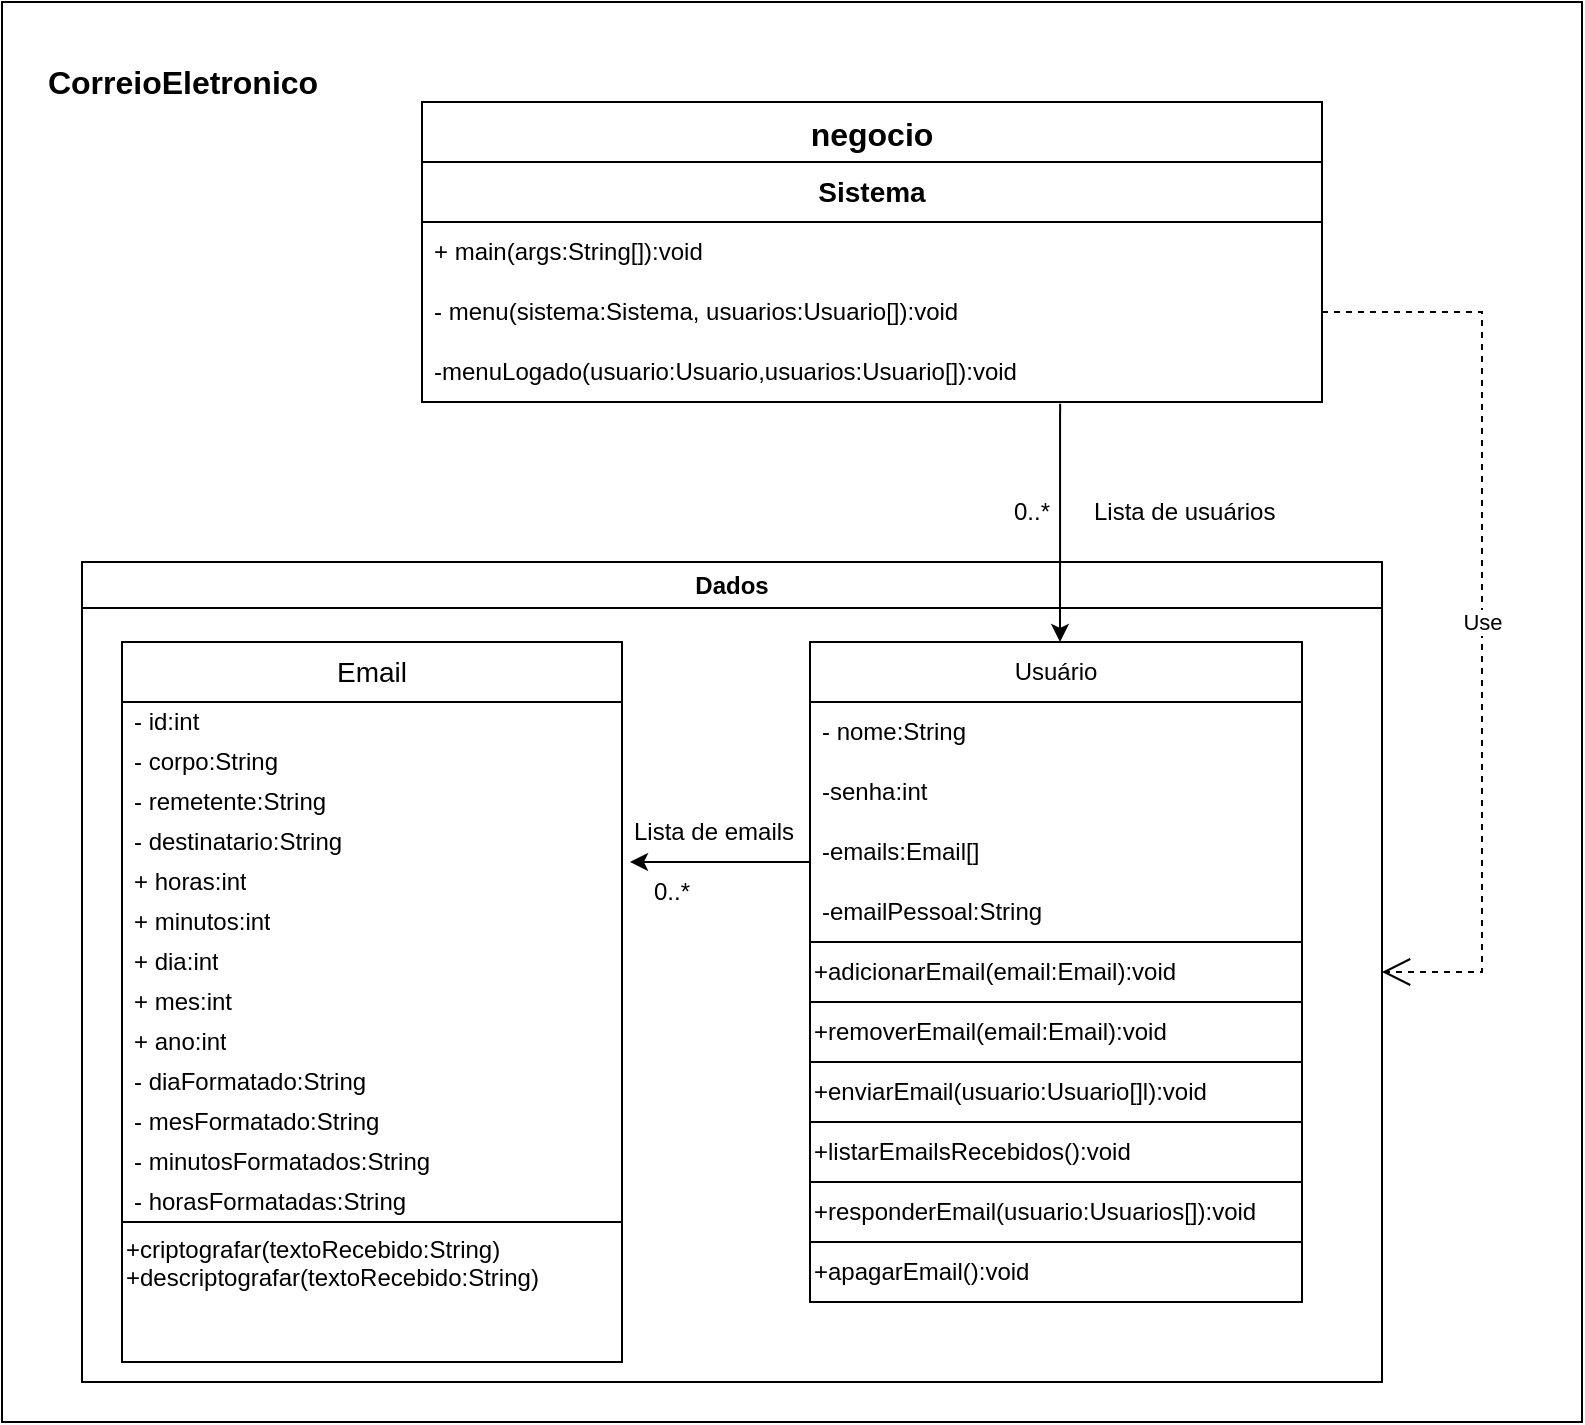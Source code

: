<mxfile version="21.7.5" type="github">
  <diagram id="C5RBs43oDa-KdzZeNtuy" name="Page-1">
    <mxGraphModel dx="1222" dy="1818" grid="1" gridSize="10" guides="1" tooltips="1" connect="1" arrows="1" fold="1" page="1" pageScale="1" pageWidth="827" pageHeight="1169" math="0" shadow="0">
      <root>
        <mxCell id="WIyWlLk6GJQsqaUBKTNV-0" />
        <mxCell id="WIyWlLk6GJQsqaUBKTNV-1" parent="WIyWlLk6GJQsqaUBKTNV-0" />
        <mxCell id="60VfZejcQFn0Bpj_5KVj-0" value="" style="rounded=0;whiteSpace=wrap;html=1;" parent="WIyWlLk6GJQsqaUBKTNV-1" vertex="1">
          <mxGeometry x="10" y="-80" width="790" height="710" as="geometry" />
        </mxCell>
        <mxCell id="60VfZejcQFn0Bpj_5KVj-1" value="negocio" style="rounded=0;whiteSpace=wrap;html=1;align=center;fontStyle=1;horizontal=1;verticalAlign=top;fontSize=16;" parent="WIyWlLk6GJQsqaUBKTNV-1" vertex="1">
          <mxGeometry x="220" y="-30" width="450" height="150" as="geometry" />
        </mxCell>
        <mxCell id="60VfZejcQFn0Bpj_5KVj-4" value="Sistema" style="swimlane;fontStyle=1;childLayout=stackLayout;horizontal=1;startSize=30;horizontalStack=0;resizeParent=1;resizeParentMax=0;resizeLast=0;collapsible=1;marginBottom=0;whiteSpace=wrap;html=1;fontSize=14;" parent="WIyWlLk6GJQsqaUBKTNV-1" vertex="1">
          <mxGeometry x="220" width="450" height="120" as="geometry" />
        </mxCell>
        <mxCell id="60VfZejcQFn0Bpj_5KVj-5" value="+ main(args:String[]):void" style="text;strokeColor=none;fillColor=none;align=left;verticalAlign=middle;spacingLeft=4;spacingRight=4;overflow=hidden;points=[[0,0.5],[1,0.5]];portConstraint=eastwest;rotatable=0;whiteSpace=wrap;html=1;" parent="60VfZejcQFn0Bpj_5KVj-4" vertex="1">
          <mxGeometry y="30" width="450" height="30" as="geometry" />
        </mxCell>
        <mxCell id="60VfZejcQFn0Bpj_5KVj-6" value="- menu(sistema:Sistema, usuarios:Usuario[]):void" style="text;strokeColor=none;fillColor=none;align=left;verticalAlign=middle;spacingLeft=4;spacingRight=4;overflow=hidden;points=[[0,0.5],[1,0.5]];portConstraint=eastwest;rotatable=0;whiteSpace=wrap;html=1;" parent="60VfZejcQFn0Bpj_5KVj-4" vertex="1">
          <mxGeometry y="60" width="450" height="30" as="geometry" />
        </mxCell>
        <mxCell id="60VfZejcQFn0Bpj_5KVj-7" value="-menuLogado(usuario:Usuario,usuarios:Usuario[]):void" style="text;strokeColor=none;fillColor=none;align=left;verticalAlign=middle;spacingLeft=4;spacingRight=4;overflow=hidden;points=[[0,0.5],[1,0.5]];portConstraint=eastwest;rotatable=0;whiteSpace=wrap;html=1;" parent="60VfZejcQFn0Bpj_5KVj-4" vertex="1">
          <mxGeometry y="90" width="450" height="30" as="geometry" />
        </mxCell>
        <mxCell id="60VfZejcQFn0Bpj_5KVj-8" value="CorreioEletronico" style="text;strokeColor=none;fillColor=none;html=1;fontSize=16;fontStyle=1;verticalAlign=middle;align=center;movable=0;resizable=0;rotatable=0;deletable=0;editable=0;locked=1;connectable=0;" parent="WIyWlLk6GJQsqaUBKTNV-1" vertex="1">
          <mxGeometry x="50" y="-60" width="100" height="40" as="geometry" />
        </mxCell>
        <mxCell id="60VfZejcQFn0Bpj_5KVj-14" value="Dados" style="swimlane;whiteSpace=wrap;html=1;" parent="WIyWlLk6GJQsqaUBKTNV-1" vertex="1">
          <mxGeometry x="50" y="200" width="650" height="410" as="geometry" />
        </mxCell>
        <mxCell id="KHcE3V1A1qtGc2He-jm_-17" value="Email" style="swimlane;fontStyle=0;childLayout=stackLayout;horizontal=1;startSize=30;horizontalStack=0;resizeParent=1;resizeParentMax=0;resizeLast=0;collapsible=1;marginBottom=0;whiteSpace=wrap;html=1;fontSize=14;" vertex="1" parent="60VfZejcQFn0Bpj_5KVj-14">
          <mxGeometry x="20" y="40" width="250" height="290" as="geometry" />
        </mxCell>
        <mxCell id="KHcE3V1A1qtGc2He-jm_-18" value="- id:int" style="text;strokeColor=none;fillColor=none;align=left;verticalAlign=middle;spacingLeft=4;spacingRight=4;overflow=hidden;points=[[0,0.5],[1,0.5]];portConstraint=eastwest;rotatable=0;whiteSpace=wrap;html=1;spacing=2;" vertex="1" parent="KHcE3V1A1qtGc2He-jm_-17">
          <mxGeometry y="30" width="250" height="20" as="geometry" />
        </mxCell>
        <mxCell id="KHcE3V1A1qtGc2He-jm_-22" value="- corpo:String" style="text;strokeColor=none;fillColor=none;align=left;verticalAlign=middle;spacingLeft=4;spacingRight=4;overflow=hidden;points=[[0,0.5],[1,0.5]];portConstraint=eastwest;rotatable=0;whiteSpace=wrap;html=1;spacing=2;" vertex="1" parent="KHcE3V1A1qtGc2He-jm_-17">
          <mxGeometry y="50" width="250" height="20" as="geometry" />
        </mxCell>
        <mxCell id="KHcE3V1A1qtGc2He-jm_-21" value="- remetente:String" style="text;strokeColor=none;fillColor=none;align=left;verticalAlign=middle;spacingLeft=4;spacingRight=4;overflow=hidden;points=[[0,0.5],[1,0.5]];portConstraint=eastwest;rotatable=0;whiteSpace=wrap;html=1;spacing=2;" vertex="1" parent="KHcE3V1A1qtGc2He-jm_-17">
          <mxGeometry y="70" width="250" height="20" as="geometry" />
        </mxCell>
        <mxCell id="KHcE3V1A1qtGc2He-jm_-23" value="- destinatario:String" style="text;strokeColor=none;fillColor=none;align=left;verticalAlign=middle;spacingLeft=4;spacingRight=4;overflow=hidden;points=[[0,0.5],[1,0.5]];portConstraint=eastwest;rotatable=0;whiteSpace=wrap;html=1;spacing=2;" vertex="1" parent="KHcE3V1A1qtGc2He-jm_-17">
          <mxGeometry y="90" width="250" height="20" as="geometry" />
        </mxCell>
        <mxCell id="KHcE3V1A1qtGc2He-jm_-24" value="+ horas:int" style="text;strokeColor=none;fillColor=none;align=left;verticalAlign=middle;spacingLeft=4;spacingRight=4;overflow=hidden;points=[[0,0.5],[1,0.5]];portConstraint=eastwest;rotatable=0;whiteSpace=wrap;html=1;spacing=2;" vertex="1" parent="KHcE3V1A1qtGc2He-jm_-17">
          <mxGeometry y="110" width="250" height="20" as="geometry" />
        </mxCell>
        <mxCell id="KHcE3V1A1qtGc2He-jm_-25" value="+ minutos:int" style="text;strokeColor=none;fillColor=none;align=left;verticalAlign=middle;spacingLeft=4;spacingRight=4;overflow=hidden;points=[[0,0.5],[1,0.5]];portConstraint=eastwest;rotatable=0;whiteSpace=wrap;html=1;spacing=2;" vertex="1" parent="KHcE3V1A1qtGc2He-jm_-17">
          <mxGeometry y="130" width="250" height="20" as="geometry" />
        </mxCell>
        <mxCell id="KHcE3V1A1qtGc2He-jm_-26" value="+ dia:int" style="text;strokeColor=none;fillColor=none;align=left;verticalAlign=middle;spacingLeft=4;spacingRight=4;overflow=hidden;points=[[0,0.5],[1,0.5]];portConstraint=eastwest;rotatable=0;whiteSpace=wrap;html=1;spacing=2;" vertex="1" parent="KHcE3V1A1qtGc2He-jm_-17">
          <mxGeometry y="150" width="250" height="20" as="geometry" />
        </mxCell>
        <mxCell id="KHcE3V1A1qtGc2He-jm_-27" value="+ mes:int" style="text;strokeColor=none;fillColor=none;align=left;verticalAlign=middle;spacingLeft=4;spacingRight=4;overflow=hidden;points=[[0,0.5],[1,0.5]];portConstraint=eastwest;rotatable=0;whiteSpace=wrap;html=1;spacing=2;" vertex="1" parent="KHcE3V1A1qtGc2He-jm_-17">
          <mxGeometry y="170" width="250" height="20" as="geometry" />
        </mxCell>
        <mxCell id="KHcE3V1A1qtGc2He-jm_-28" value="+ ano:int" style="text;strokeColor=none;fillColor=none;align=left;verticalAlign=middle;spacingLeft=4;spacingRight=4;overflow=hidden;points=[[0,0.5],[1,0.5]];portConstraint=eastwest;rotatable=0;whiteSpace=wrap;html=1;spacing=2;" vertex="1" parent="KHcE3V1A1qtGc2He-jm_-17">
          <mxGeometry y="190" width="250" height="20" as="geometry" />
        </mxCell>
        <mxCell id="KHcE3V1A1qtGc2He-jm_-30" value="- diaFormatado:String" style="text;strokeColor=none;fillColor=none;align=left;verticalAlign=middle;spacingLeft=4;spacingRight=4;overflow=hidden;points=[[0,0.5],[1,0.5]];portConstraint=eastwest;rotatable=0;whiteSpace=wrap;html=1;spacing=2;" vertex="1" parent="KHcE3V1A1qtGc2He-jm_-17">
          <mxGeometry y="210" width="250" height="20" as="geometry" />
        </mxCell>
        <mxCell id="KHcE3V1A1qtGc2He-jm_-31" value="- mesFormatado:String" style="text;strokeColor=none;fillColor=none;align=left;verticalAlign=middle;spacingLeft=4;spacingRight=4;overflow=hidden;points=[[0,0.5],[1,0.5]];portConstraint=eastwest;rotatable=0;whiteSpace=wrap;html=1;spacing=2;" vertex="1" parent="KHcE3V1A1qtGc2He-jm_-17">
          <mxGeometry y="230" width="250" height="20" as="geometry" />
        </mxCell>
        <mxCell id="KHcE3V1A1qtGc2He-jm_-34" value="- minutosFormatados:String" style="text;strokeColor=none;fillColor=none;align=left;verticalAlign=middle;spacingLeft=4;spacingRight=4;overflow=hidden;points=[[0,0.5],[1,0.5]];portConstraint=eastwest;rotatable=0;whiteSpace=wrap;html=1;spacing=2;" vertex="1" parent="KHcE3V1A1qtGc2He-jm_-17">
          <mxGeometry y="250" width="250" height="20" as="geometry" />
        </mxCell>
        <mxCell id="KHcE3V1A1qtGc2He-jm_-33" value="- horasFormatadas:String" style="text;strokeColor=none;fillColor=none;align=left;verticalAlign=middle;spacingLeft=4;spacingRight=4;overflow=hidden;points=[[0,0.5],[1,0.5]];portConstraint=eastwest;rotatable=0;whiteSpace=wrap;html=1;spacing=2;" vertex="1" parent="KHcE3V1A1qtGc2He-jm_-17">
          <mxGeometry y="270" width="250" height="20" as="geometry" />
        </mxCell>
        <mxCell id="KHcE3V1A1qtGc2He-jm_-39" value="" style="endArrow=classic;html=1;rounded=0;" edge="1" parent="60VfZejcQFn0Bpj_5KVj-14">
          <mxGeometry width="50" height="50" relative="1" as="geometry">
            <mxPoint x="364" y="150" as="sourcePoint" />
            <mxPoint x="274" y="150" as="targetPoint" />
            <Array as="points" />
          </mxGeometry>
        </mxCell>
        <mxCell id="KHcE3V1A1qtGc2He-jm_-40" value="Lista de emails" style="text;strokeColor=none;fillColor=none;align=left;verticalAlign=middle;spacingLeft=4;spacingRight=4;overflow=hidden;points=[[0,0.5],[1,0.5]];portConstraint=eastwest;rotatable=0;whiteSpace=wrap;html=1;" vertex="1" parent="60VfZejcQFn0Bpj_5KVj-14">
          <mxGeometry x="270" y="120" width="110" height="30" as="geometry" />
        </mxCell>
        <mxCell id="KHcE3V1A1qtGc2He-jm_-41" value="0..*" style="text;strokeColor=none;fillColor=none;align=left;verticalAlign=middle;spacingLeft=4;spacingRight=4;overflow=hidden;points=[[0,0.5],[1,0.5]];portConstraint=eastwest;rotatable=0;whiteSpace=wrap;html=1;" vertex="1" parent="60VfZejcQFn0Bpj_5KVj-14">
          <mxGeometry x="280" y="150" width="110" height="30" as="geometry" />
        </mxCell>
        <mxCell id="KHcE3V1A1qtGc2He-jm_-2" value="Usuário" style="swimlane;fontStyle=0;childLayout=stackLayout;horizontal=1;startSize=30;horizontalStack=0;resizeParent=1;resizeParentMax=0;resizeLast=0;collapsible=1;marginBottom=0;whiteSpace=wrap;html=1;movable=0;resizable=0;rotatable=0;deletable=0;editable=0;locked=1;connectable=0;" vertex="1" parent="WIyWlLk6GJQsqaUBKTNV-1">
          <mxGeometry x="414" y="240" width="246" height="150" as="geometry" />
        </mxCell>
        <mxCell id="KHcE3V1A1qtGc2He-jm_-3" value="- nome:String" style="text;strokeColor=none;fillColor=none;align=left;verticalAlign=middle;spacingLeft=4;spacingRight=4;overflow=hidden;points=[[0,0.5],[1,0.5]];portConstraint=eastwest;rotatable=0;whiteSpace=wrap;html=1;" vertex="1" parent="KHcE3V1A1qtGc2He-jm_-2">
          <mxGeometry y="30" width="246" height="30" as="geometry" />
        </mxCell>
        <mxCell id="KHcE3V1A1qtGc2He-jm_-4" value="-senha:int" style="text;strokeColor=none;fillColor=none;align=left;verticalAlign=middle;spacingLeft=4;spacingRight=4;overflow=hidden;points=[[0,0.5],[1,0.5]];portConstraint=eastwest;rotatable=0;whiteSpace=wrap;html=1;" vertex="1" parent="KHcE3V1A1qtGc2He-jm_-2">
          <mxGeometry y="60" width="246" height="30" as="geometry" />
        </mxCell>
        <mxCell id="KHcE3V1A1qtGc2He-jm_-5" value="&lt;div&gt;-emails:Email[]&lt;/div&gt;" style="text;strokeColor=none;fillColor=none;align=left;verticalAlign=middle;spacingLeft=4;spacingRight=4;overflow=hidden;points=[[0,0.5],[1,0.5]];portConstraint=eastwest;rotatable=0;whiteSpace=wrap;html=1;" vertex="1" parent="KHcE3V1A1qtGc2He-jm_-2">
          <mxGeometry y="90" width="246" height="30" as="geometry" />
        </mxCell>
        <mxCell id="KHcE3V1A1qtGc2He-jm_-6" value="&lt;div&gt;-emailPessoal:String&lt;/div&gt;" style="text;strokeColor=none;fillColor=none;align=left;verticalAlign=middle;spacingLeft=4;spacingRight=4;overflow=hidden;points=[[0,0.5],[1,0.5]];portConstraint=eastwest;rotatable=0;whiteSpace=wrap;html=1;" vertex="1" parent="KHcE3V1A1qtGc2He-jm_-2">
          <mxGeometry y="120" width="246" height="30" as="geometry" />
        </mxCell>
        <mxCell id="KHcE3V1A1qtGc2He-jm_-8" value="+adicionarEmail(email:Email):void" style="rounded=0;whiteSpace=wrap;html=1;align=left;movable=0;resizable=0;rotatable=0;deletable=0;editable=0;locked=1;connectable=0;" vertex="1" parent="WIyWlLk6GJQsqaUBKTNV-1">
          <mxGeometry x="414" y="390" width="246" height="30" as="geometry" />
        </mxCell>
        <mxCell id="KHcE3V1A1qtGc2He-jm_-9" value="+removerEmail(email:Email):void" style="rounded=0;whiteSpace=wrap;html=1;align=left;movable=0;resizable=0;rotatable=0;deletable=0;editable=0;locked=1;connectable=0;" vertex="1" parent="WIyWlLk6GJQsqaUBKTNV-1">
          <mxGeometry x="414" y="420" width="246" height="30" as="geometry" />
        </mxCell>
        <mxCell id="KHcE3V1A1qtGc2He-jm_-10" value="+enviarEmail(usuario:Usuario[]l):void" style="rounded=0;whiteSpace=wrap;html=1;align=left;movable=0;resizable=0;rotatable=0;deletable=0;editable=0;locked=1;connectable=0;" vertex="1" parent="WIyWlLk6GJQsqaUBKTNV-1">
          <mxGeometry x="414" y="450" width="246" height="30" as="geometry" />
        </mxCell>
        <mxCell id="KHcE3V1A1qtGc2He-jm_-11" value="+listarEmailsRecebidos():void" style="rounded=0;whiteSpace=wrap;html=1;align=left;movable=0;resizable=0;rotatable=0;deletable=0;editable=0;locked=1;connectable=0;" vertex="1" parent="WIyWlLk6GJQsqaUBKTNV-1">
          <mxGeometry x="414" y="480" width="246" height="30" as="geometry" />
        </mxCell>
        <mxCell id="KHcE3V1A1qtGc2He-jm_-13" value="+responderEmail(usuario:Usuarios[]):void" style="rounded=0;whiteSpace=wrap;html=1;align=left;movable=0;resizable=0;rotatable=0;deletable=0;editable=0;locked=1;connectable=0;" vertex="1" parent="WIyWlLk6GJQsqaUBKTNV-1">
          <mxGeometry x="414" y="510" width="246" height="30" as="geometry" />
        </mxCell>
        <mxCell id="KHcE3V1A1qtGc2He-jm_-15" value="+apagarEmail():void" style="rounded=0;whiteSpace=wrap;html=1;align=left;" vertex="1" parent="WIyWlLk6GJQsqaUBKTNV-1">
          <mxGeometry x="414" y="540" width="246" height="30" as="geometry" />
        </mxCell>
        <mxCell id="KHcE3V1A1qtGc2He-jm_-35" value="&lt;div&gt;+criptografar(textoRecebido:String)&lt;/div&gt;&lt;div&gt;+descriptografar(textoRecebido:String)&lt;br&gt;&lt;/div&gt;" style="rounded=0;whiteSpace=wrap;html=1;align=left;verticalAlign=top;" vertex="1" parent="WIyWlLk6GJQsqaUBKTNV-1">
          <mxGeometry x="70" y="530" width="250" height="70" as="geometry" />
        </mxCell>
        <mxCell id="KHcE3V1A1qtGc2He-jm_-36" value="" style="endArrow=classic;html=1;rounded=0;exitX=0.709;exitY=1.03;exitDx=0;exitDy=0;exitPerimeter=0;" edge="1" parent="WIyWlLk6GJQsqaUBKTNV-1" source="60VfZejcQFn0Bpj_5KVj-7">
          <mxGeometry width="50" height="50" relative="1" as="geometry">
            <mxPoint x="521.538" y="120" as="sourcePoint" />
            <mxPoint x="539" y="240" as="targetPoint" />
          </mxGeometry>
        </mxCell>
        <mxCell id="KHcE3V1A1qtGc2He-jm_-37" value="Lista de usuários" style="text;strokeColor=none;fillColor=none;align=left;verticalAlign=middle;spacingLeft=4;spacingRight=4;overflow=hidden;points=[[0,0.5],[1,0.5]];portConstraint=eastwest;rotatable=0;whiteSpace=wrap;html=1;" vertex="1" parent="WIyWlLk6GJQsqaUBKTNV-1">
          <mxGeometry x="550" y="160" width="110" height="30" as="geometry" />
        </mxCell>
        <mxCell id="KHcE3V1A1qtGc2He-jm_-38" value="0..*" style="text;strokeColor=none;fillColor=none;align=left;verticalAlign=middle;spacingLeft=4;spacingRight=4;overflow=hidden;points=[[0,0.5],[1,0.5]];portConstraint=eastwest;rotatable=0;whiteSpace=wrap;html=1;" vertex="1" parent="WIyWlLk6GJQsqaUBKTNV-1">
          <mxGeometry x="510" y="160" width="30" height="30" as="geometry" />
        </mxCell>
        <mxCell id="KHcE3V1A1qtGc2He-jm_-44" value="Use" style="endArrow=open;endSize=12;dashed=1;html=1;rounded=0;entryX=1;entryY=0.5;entryDx=0;entryDy=0;exitX=1;exitY=0.5;exitDx=0;exitDy=0;" edge="1" parent="WIyWlLk6GJQsqaUBKTNV-1" source="60VfZejcQFn0Bpj_5KVj-6" target="60VfZejcQFn0Bpj_5KVj-14">
          <mxGeometry x="0.022" width="160" relative="1" as="geometry">
            <mxPoint x="750" y="400" as="sourcePoint" />
            <mxPoint x="910" y="400" as="targetPoint" />
            <Array as="points">
              <mxPoint x="750" y="75" />
              <mxPoint x="750" y="405" />
            </Array>
            <mxPoint as="offset" />
          </mxGeometry>
        </mxCell>
      </root>
    </mxGraphModel>
  </diagram>
</mxfile>
